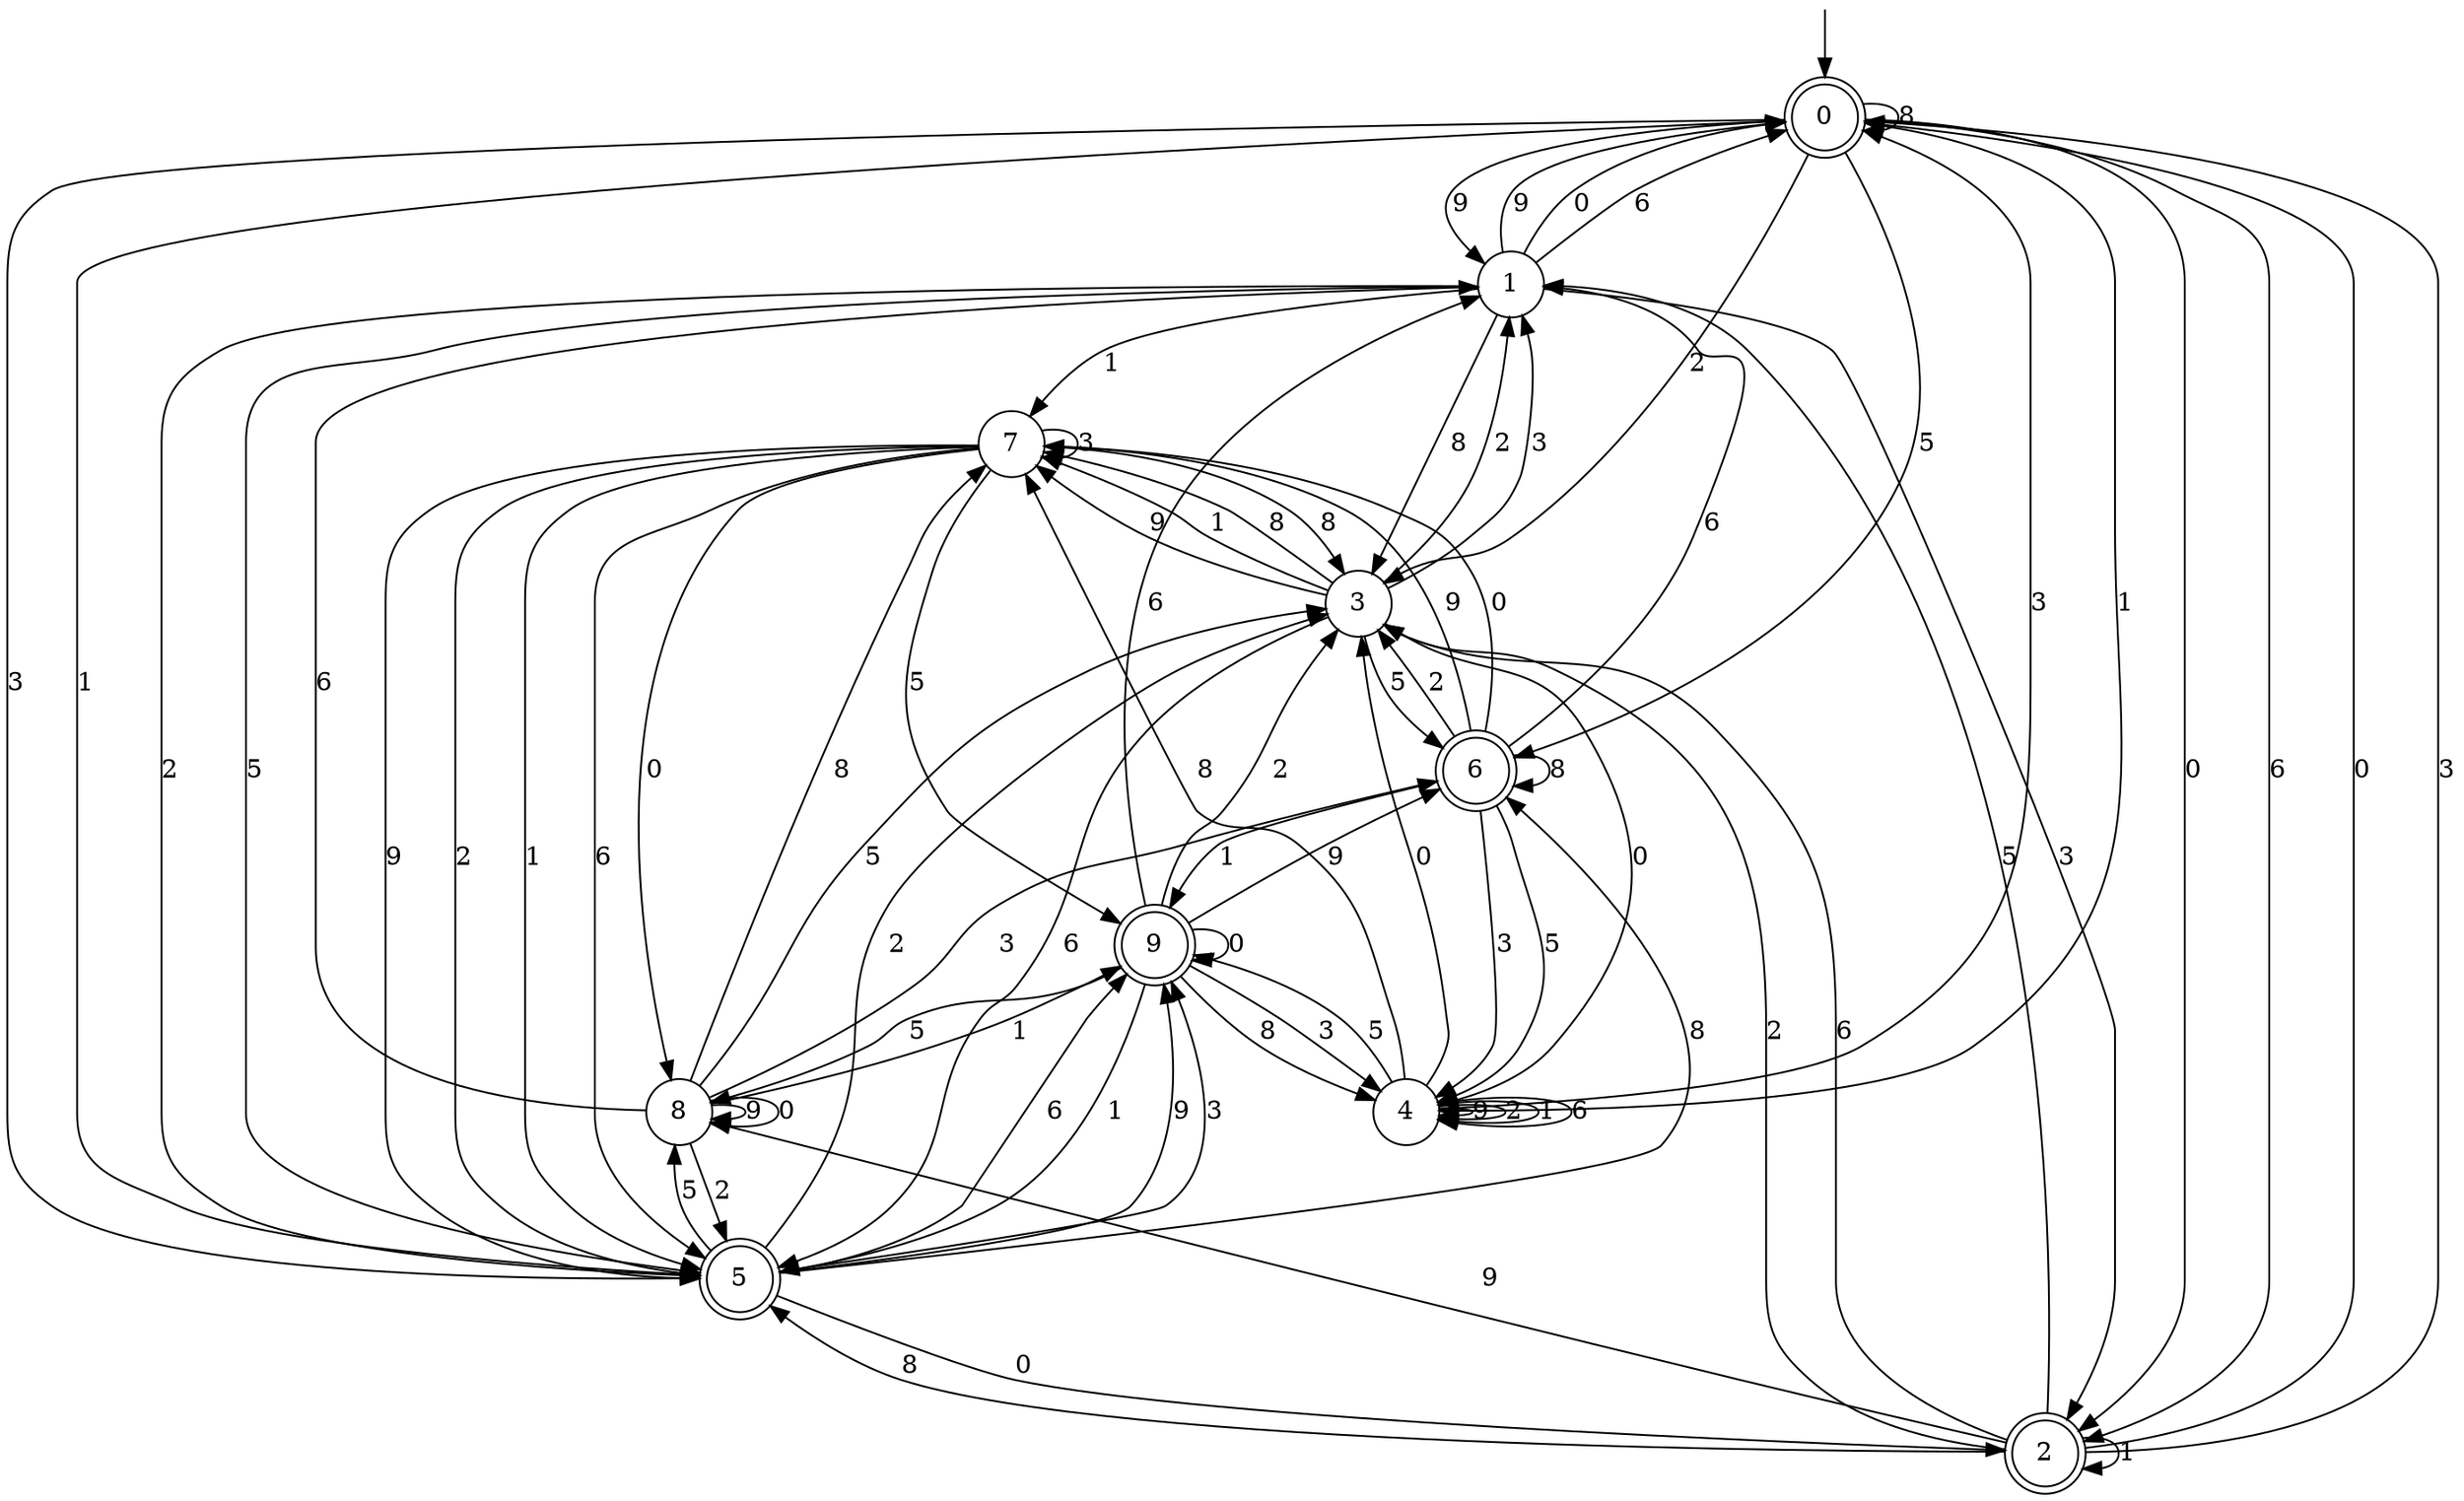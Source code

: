 digraph g {

	s0 [shape="doublecircle" label="0"];
	s1 [shape="circle" label="1"];
	s2 [shape="doublecircle" label="2"];
	s3 [shape="circle" label="3"];
	s4 [shape="circle" label="4"];
	s5 [shape="doublecircle" label="5"];
	s6 [shape="doublecircle" label="6"];
	s7 [shape="circle" label="7"];
	s8 [shape="circle" label="8"];
	s9 [shape="doublecircle" label="9"];
	s0 -> s1 [label="9"];
	s0 -> s2 [label="0"];
	s0 -> s3 [label="2"];
	s0 -> s4 [label="1"];
	s0 -> s5 [label="3"];
	s0 -> s6 [label="5"];
	s0 -> s2 [label="6"];
	s0 -> s0 [label="8"];
	s1 -> s0 [label="9"];
	s1 -> s0 [label="0"];
	s1 -> s5 [label="2"];
	s1 -> s7 [label="1"];
	s1 -> s2 [label="3"];
	s1 -> s5 [label="5"];
	s1 -> s0 [label="6"];
	s1 -> s3 [label="8"];
	s2 -> s8 [label="9"];
	s2 -> s0 [label="0"];
	s2 -> s3 [label="2"];
	s2 -> s2 [label="1"];
	s2 -> s0 [label="3"];
	s2 -> s1 [label="5"];
	s2 -> s3 [label="6"];
	s2 -> s5 [label="8"];
	s3 -> s7 [label="9"];
	s3 -> s4 [label="0"];
	s3 -> s1 [label="2"];
	s3 -> s7 [label="1"];
	s3 -> s1 [label="3"];
	s3 -> s6 [label="5"];
	s3 -> s5 [label="6"];
	s3 -> s7 [label="8"];
	s4 -> s4 [label="9"];
	s4 -> s3 [label="0"];
	s4 -> s4 [label="2"];
	s4 -> s4 [label="1"];
	s4 -> s0 [label="3"];
	s4 -> s9 [label="5"];
	s4 -> s4 [label="6"];
	s4 -> s7 [label="8"];
	s5 -> s9 [label="9"];
	s5 -> s2 [label="0"];
	s5 -> s3 [label="2"];
	s5 -> s0 [label="1"];
	s5 -> s9 [label="3"];
	s5 -> s8 [label="5"];
	s5 -> s9 [label="6"];
	s5 -> s6 [label="8"];
	s6 -> s7 [label="9"];
	s6 -> s7 [label="0"];
	s6 -> s3 [label="2"];
	s6 -> s9 [label="1"];
	s6 -> s4 [label="3"];
	s6 -> s4 [label="5"];
	s6 -> s1 [label="6"];
	s6 -> s6 [label="8"];
	s7 -> s5 [label="9"];
	s7 -> s8 [label="0"];
	s7 -> s5 [label="2"];
	s7 -> s5 [label="1"];
	s7 -> s7 [label="3"];
	s7 -> s9 [label="5"];
	s7 -> s5 [label="6"];
	s7 -> s3 [label="8"];
	s8 -> s8 [label="9"];
	s8 -> s8 [label="0"];
	s8 -> s5 [label="2"];
	s8 -> s9 [label="1"];
	s8 -> s6 [label="3"];
	s8 -> s3 [label="5"];
	s8 -> s1 [label="6"];
	s8 -> s7 [label="8"];
	s9 -> s6 [label="9"];
	s9 -> s9 [label="0"];
	s9 -> s3 [label="2"];
	s9 -> s5 [label="1"];
	s9 -> s4 [label="3"];
	s9 -> s8 [label="5"];
	s9 -> s1 [label="6"];
	s9 -> s4 [label="8"];

__start0 [label="" shape="none" width="0" height="0"];
__start0 -> s0;

}
